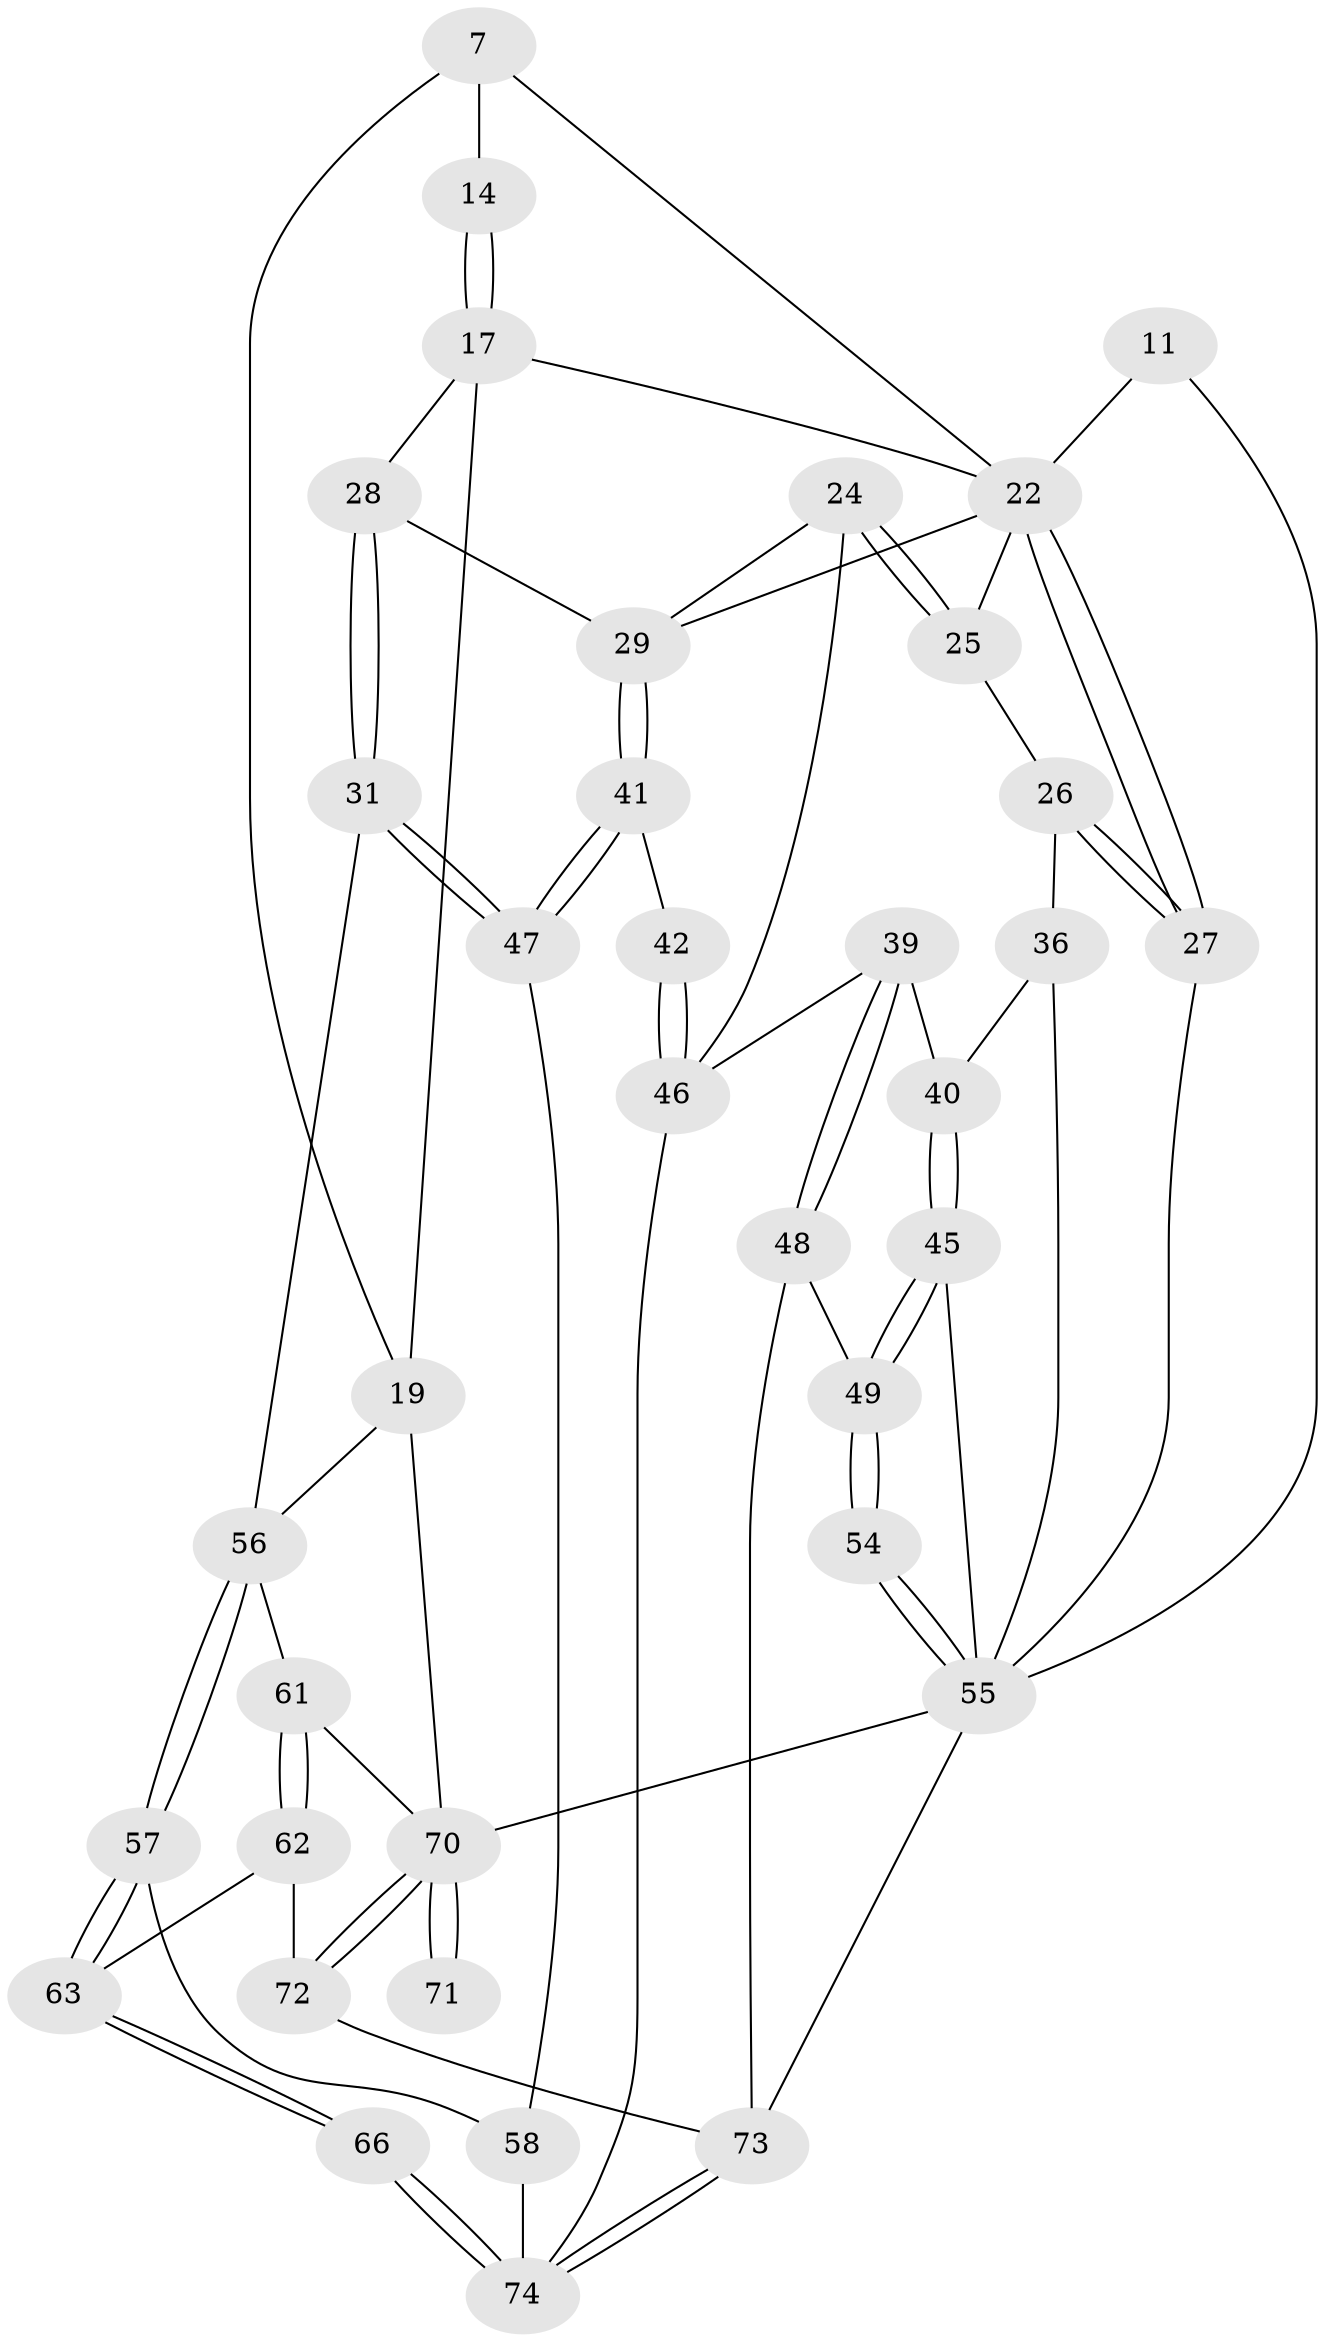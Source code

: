 // original degree distribution, {3: 0.02702702702702703, 4: 0.24324324324324326, 5: 0.5135135135135135, 6: 0.21621621621621623}
// Generated by graph-tools (version 1.1) at 2025/01/03/09/25 05:01:29]
// undirected, 37 vertices, 82 edges
graph export_dot {
graph [start="1"]
  node [color=gray90,style=filled];
  7 [pos="+0.3916758413202236+0.09898328569022911",super="+2"];
  11 [pos="+0.09512554105439935+0.1946533182623582",super="+10"];
  14 [pos="+0.6531374448665511+0"];
  17 [pos="+0.6085420162463485+0.1605993193418746",super="+16"];
  19 [pos="+1+0.4134799120211908",super="+15"];
  22 [pos="+0.19796998212824432+0.19776731565109743",super="+21"];
  24 [pos="+0.4495746601040051+0.3596122778695631"];
  25 [pos="+0.3457954867048554+0.3150754226095657"];
  26 [pos="+0.2579606272081838+0.36817231315543825"];
  27 [pos="+0.24294536408062284+0.35922837106345834"];
  28 [pos="+0.7548982748171044+0.4095384670292299"];
  29 [pos="+0.5882451260048379+0.379257845406231",super="+23"];
  31 [pos="+0.7599346783491285+0.4140651449531089"];
  36 [pos="+0.11939552372771606+0.44179998343984644",super="+35+33"];
  39 [pos="+0.29851695743929+0.4925272743568502"];
  40 [pos="+0.2687310379899722+0.47190382322100355"];
  41 [pos="+0.5459414913575122+0.5344406581212787"];
  42 [pos="+0.48582032466861574+0.5095736032352817"];
  45 [pos="+0.16579047725390578+0.5489202484392989"];
  46 [pos="+0.42009201652159156+0.5917429235894448",super="+38+37"];
  47 [pos="+0.6005573005106722+0.6057899879025948"];
  48 [pos="+0.3093546089912703+0.6968392735577689"];
  49 [pos="+0.1514784473435389+0.6655615157253524"];
  54 [pos="+0+0.7618738224767111"];
  55 [pos="+0+1",super="+5+44"];
  56 [pos="+0.8671957029084699+0.6226720798160521",super="+30"];
  57 [pos="+0.7046024396236878+0.6810679742881862"];
  58 [pos="+0.6588449743989615+0.6700373017146579",super="+52"];
  61 [pos="+0.8678077205403268+0.6268693960690597"];
  62 [pos="+0.8104133926438046+0.807415118138198"];
  63 [pos="+0.7442478332433575+0.8139037457740939"];
  66 [pos="+0.7008951202935747+0.8633561011430395"];
  70 [pos="+1+1",super="+4+59+67"];
  71 [pos="+1+0.88964692033441"];
  72 [pos="+0.8502387815794101+1",super="+68"];
  73 [pos="+0.597613603365041+1",super="+69"];
  74 [pos="+0.5852828382754269+1",super="+65+64"];
  7 -- 14 [weight=2];
  7 -- 19;
  7 -- 22;
  11 -- 22 [weight=2];
  11 -- 55 [weight=2];
  14 -- 17;
  14 -- 17;
  17 -- 22;
  17 -- 19;
  17 -- 28;
  19 -- 70 [weight=2];
  19 -- 56;
  22 -- 27;
  22 -- 27;
  22 -- 25;
  22 -- 29;
  24 -- 25;
  24 -- 25;
  24 -- 29;
  24 -- 46;
  25 -- 26;
  26 -- 27;
  26 -- 27;
  26 -- 36;
  27 -- 55;
  28 -- 29;
  28 -- 31;
  28 -- 31;
  29 -- 41;
  29 -- 41;
  31 -- 47;
  31 -- 47;
  31 -- 56;
  36 -- 40;
  36 -- 55 [weight=3];
  39 -- 40;
  39 -- 48;
  39 -- 48;
  39 -- 46;
  40 -- 45;
  40 -- 45;
  41 -- 42;
  41 -- 47;
  41 -- 47;
  42 -- 46 [weight=2];
  42 -- 46;
  45 -- 49;
  45 -- 49;
  45 -- 55;
  46 -- 74;
  47 -- 58;
  48 -- 49;
  48 -- 73;
  49 -- 54;
  49 -- 54;
  54 -- 55 [weight=2];
  54 -- 55;
  55 -- 70 [weight=2];
  55 -- 73;
  56 -- 57;
  56 -- 57;
  56 -- 61;
  57 -- 58;
  57 -- 63;
  57 -- 63;
  58 -- 74 [weight=2];
  61 -- 62;
  61 -- 62;
  61 -- 70;
  62 -- 63;
  62 -- 72;
  63 -- 66;
  63 -- 66;
  66 -- 74 [weight=2];
  66 -- 74;
  70 -- 71 [weight=3];
  70 -- 71;
  70 -- 72 [weight=2];
  70 -- 72;
  72 -- 73;
  73 -- 74 [weight=2];
  73 -- 74;
}
